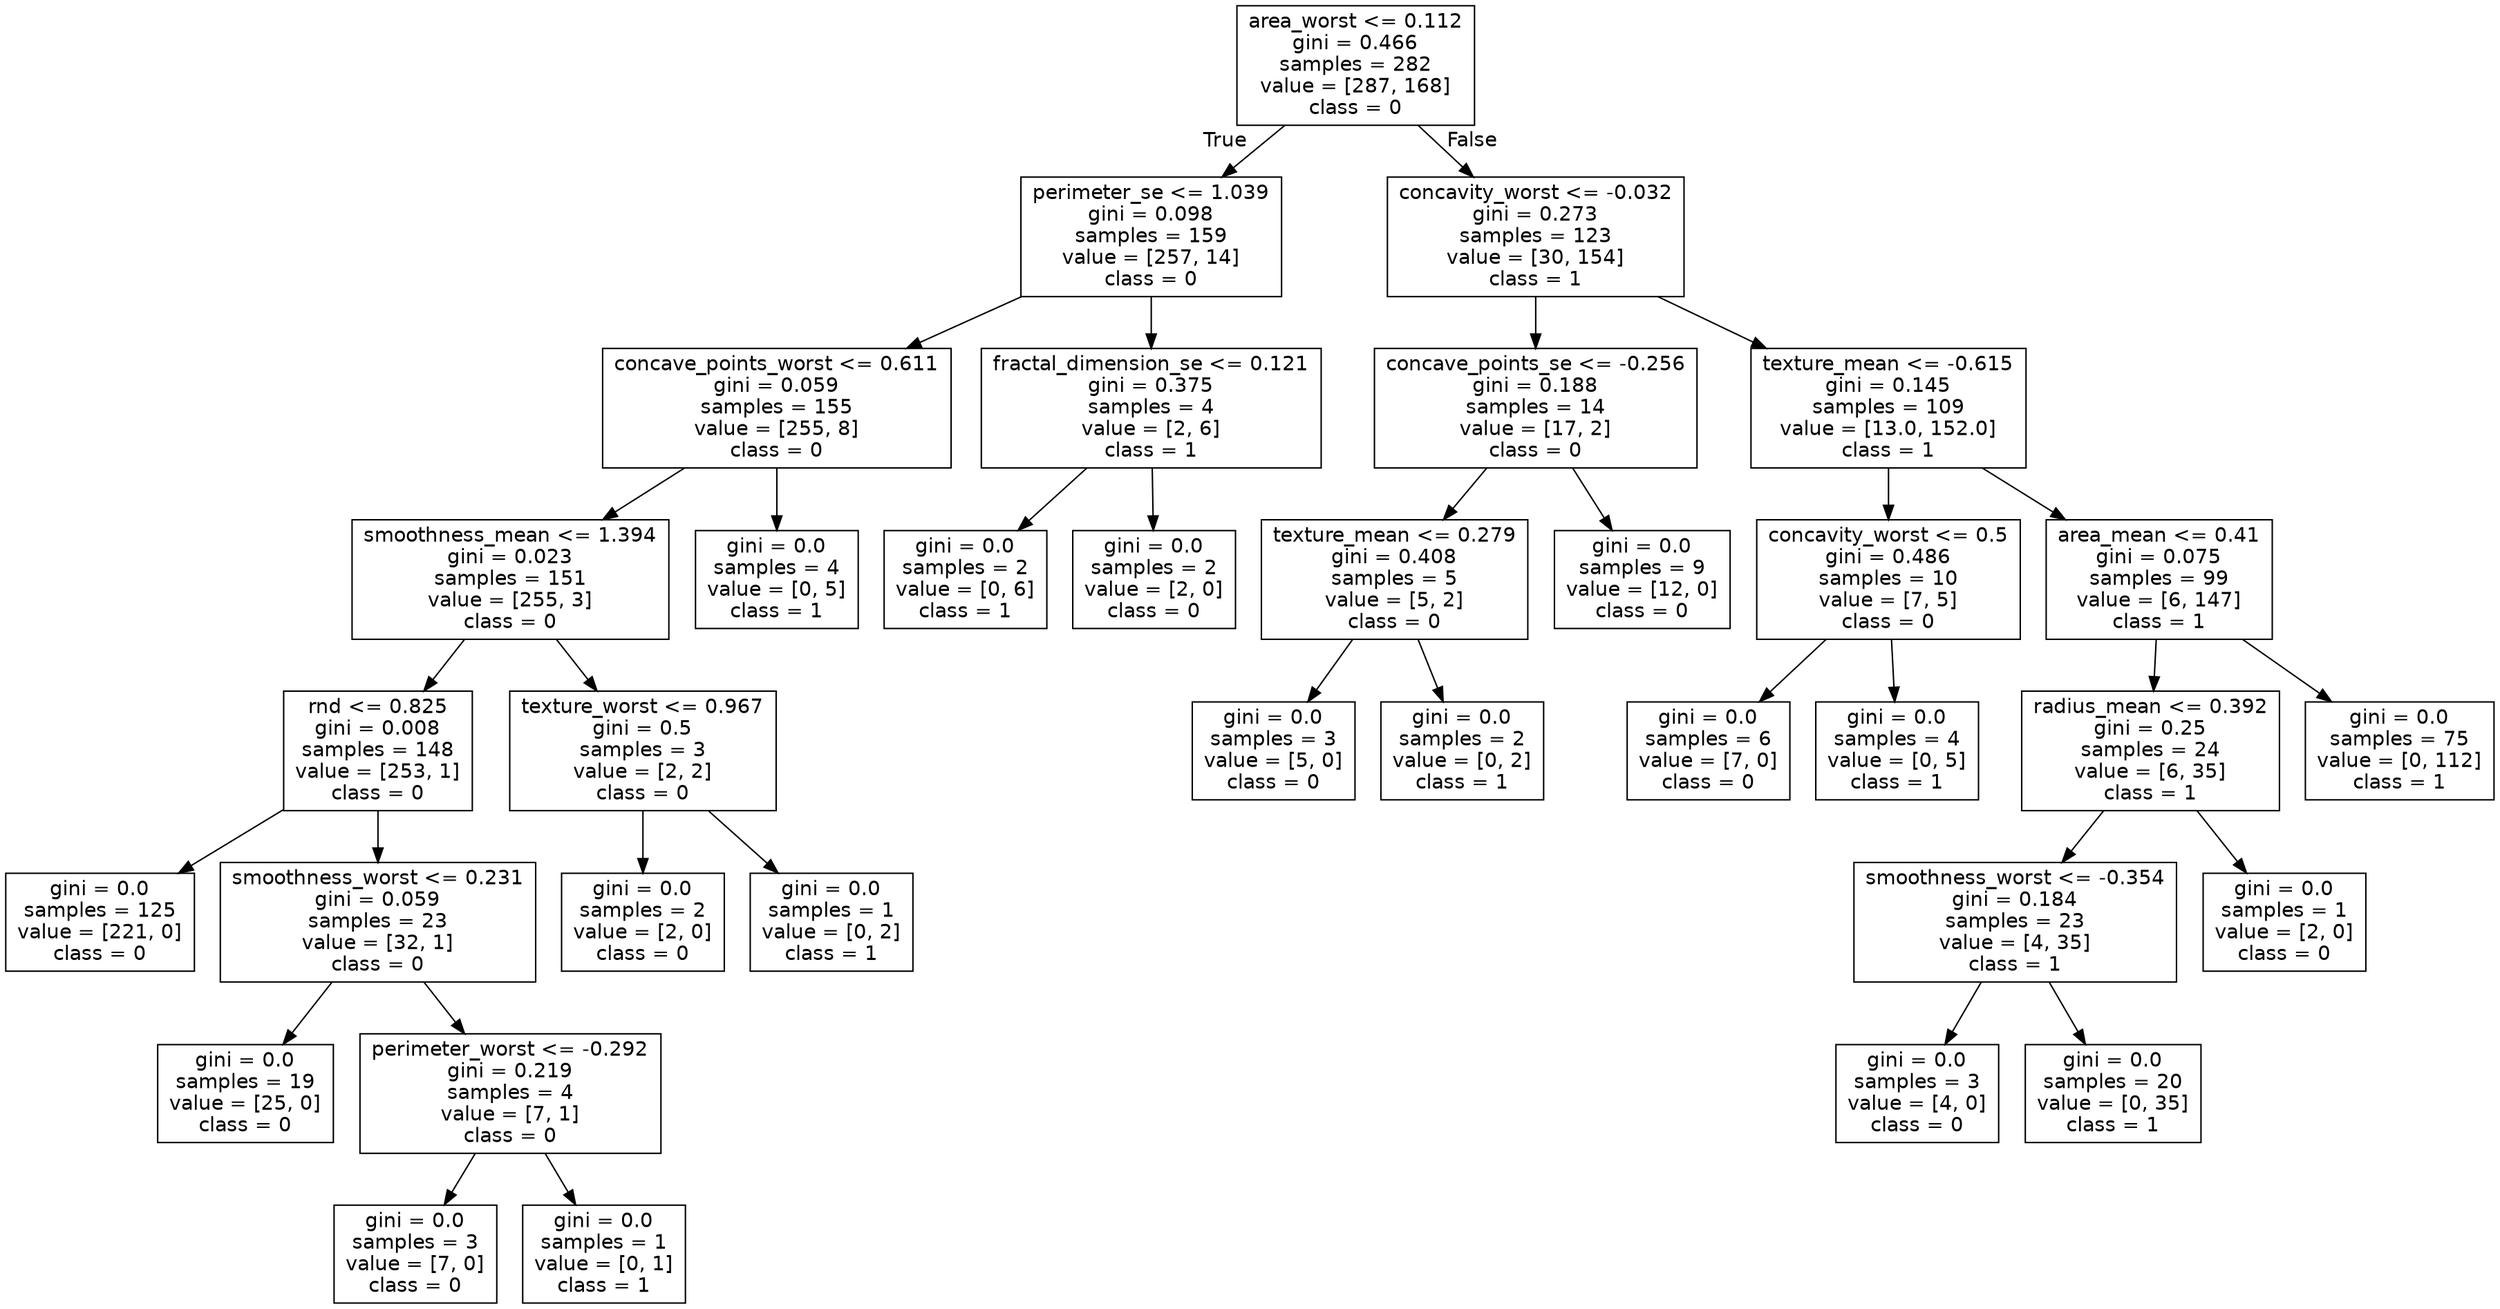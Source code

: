 digraph Tree {
node [shape=box, fontname="helvetica"] ;
edge [fontname="helvetica"] ;
0 [label="area_worst <= 0.112\ngini = 0.466\nsamples = 282\nvalue = [287, 168]\nclass = 0"] ;
1 [label="perimeter_se <= 1.039\ngini = 0.098\nsamples = 159\nvalue = [257, 14]\nclass = 0"] ;
0 -> 1 [labeldistance=2.5, labelangle=45, headlabel="True"] ;
2 [label="concave_points_worst <= 0.611\ngini = 0.059\nsamples = 155\nvalue = [255, 8]\nclass = 0"] ;
1 -> 2 ;
3 [label="smoothness_mean <= 1.394\ngini = 0.023\nsamples = 151\nvalue = [255, 3]\nclass = 0"] ;
2 -> 3 ;
4 [label="rnd <= 0.825\ngini = 0.008\nsamples = 148\nvalue = [253, 1]\nclass = 0"] ;
3 -> 4 ;
5 [label="gini = 0.0\nsamples = 125\nvalue = [221, 0]\nclass = 0"] ;
4 -> 5 ;
6 [label="smoothness_worst <= 0.231\ngini = 0.059\nsamples = 23\nvalue = [32, 1]\nclass = 0"] ;
4 -> 6 ;
7 [label="gini = 0.0\nsamples = 19\nvalue = [25, 0]\nclass = 0"] ;
6 -> 7 ;
8 [label="perimeter_worst <= -0.292\ngini = 0.219\nsamples = 4\nvalue = [7, 1]\nclass = 0"] ;
6 -> 8 ;
9 [label="gini = 0.0\nsamples = 3\nvalue = [7, 0]\nclass = 0"] ;
8 -> 9 ;
10 [label="gini = 0.0\nsamples = 1\nvalue = [0, 1]\nclass = 1"] ;
8 -> 10 ;
11 [label="texture_worst <= 0.967\ngini = 0.5\nsamples = 3\nvalue = [2, 2]\nclass = 0"] ;
3 -> 11 ;
12 [label="gini = 0.0\nsamples = 2\nvalue = [2, 0]\nclass = 0"] ;
11 -> 12 ;
13 [label="gini = 0.0\nsamples = 1\nvalue = [0, 2]\nclass = 1"] ;
11 -> 13 ;
14 [label="gini = 0.0\nsamples = 4\nvalue = [0, 5]\nclass = 1"] ;
2 -> 14 ;
15 [label="fractal_dimension_se <= 0.121\ngini = 0.375\nsamples = 4\nvalue = [2, 6]\nclass = 1"] ;
1 -> 15 ;
16 [label="gini = 0.0\nsamples = 2\nvalue = [0, 6]\nclass = 1"] ;
15 -> 16 ;
17 [label="gini = 0.0\nsamples = 2\nvalue = [2, 0]\nclass = 0"] ;
15 -> 17 ;
18 [label="concavity_worst <= -0.032\ngini = 0.273\nsamples = 123\nvalue = [30, 154]\nclass = 1"] ;
0 -> 18 [labeldistance=2.5, labelangle=-45, headlabel="False"] ;
19 [label="concave_points_se <= -0.256\ngini = 0.188\nsamples = 14\nvalue = [17, 2]\nclass = 0"] ;
18 -> 19 ;
20 [label="texture_mean <= 0.279\ngini = 0.408\nsamples = 5\nvalue = [5, 2]\nclass = 0"] ;
19 -> 20 ;
21 [label="gini = 0.0\nsamples = 3\nvalue = [5, 0]\nclass = 0"] ;
20 -> 21 ;
22 [label="gini = 0.0\nsamples = 2\nvalue = [0, 2]\nclass = 1"] ;
20 -> 22 ;
23 [label="gini = 0.0\nsamples = 9\nvalue = [12, 0]\nclass = 0"] ;
19 -> 23 ;
24 [label="texture_mean <= -0.615\ngini = 0.145\nsamples = 109\nvalue = [13.0, 152.0]\nclass = 1"] ;
18 -> 24 ;
25 [label="concavity_worst <= 0.5\ngini = 0.486\nsamples = 10\nvalue = [7, 5]\nclass = 0"] ;
24 -> 25 ;
26 [label="gini = 0.0\nsamples = 6\nvalue = [7, 0]\nclass = 0"] ;
25 -> 26 ;
27 [label="gini = 0.0\nsamples = 4\nvalue = [0, 5]\nclass = 1"] ;
25 -> 27 ;
28 [label="area_mean <= 0.41\ngini = 0.075\nsamples = 99\nvalue = [6, 147]\nclass = 1"] ;
24 -> 28 ;
29 [label="radius_mean <= 0.392\ngini = 0.25\nsamples = 24\nvalue = [6, 35]\nclass = 1"] ;
28 -> 29 ;
30 [label="smoothness_worst <= -0.354\ngini = 0.184\nsamples = 23\nvalue = [4, 35]\nclass = 1"] ;
29 -> 30 ;
31 [label="gini = 0.0\nsamples = 3\nvalue = [4, 0]\nclass = 0"] ;
30 -> 31 ;
32 [label="gini = 0.0\nsamples = 20\nvalue = [0, 35]\nclass = 1"] ;
30 -> 32 ;
33 [label="gini = 0.0\nsamples = 1\nvalue = [2, 0]\nclass = 0"] ;
29 -> 33 ;
34 [label="gini = 0.0\nsamples = 75\nvalue = [0, 112]\nclass = 1"] ;
28 -> 34 ;
}